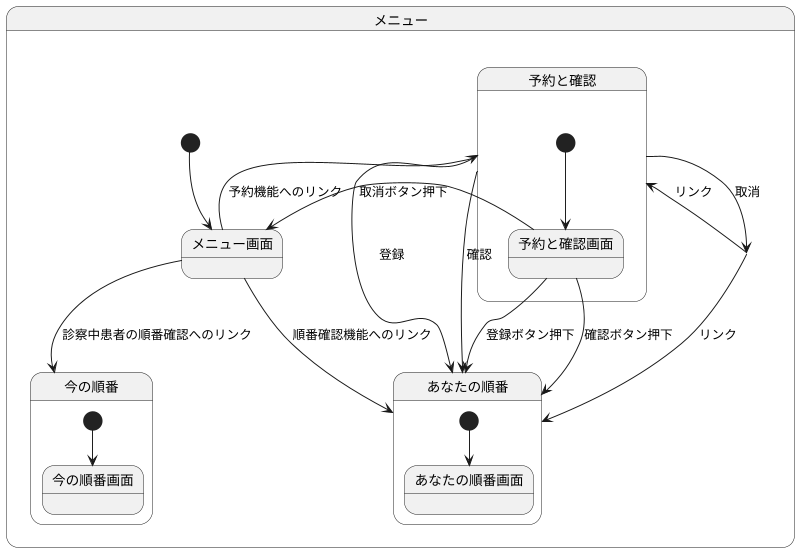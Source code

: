 @startuml 診察予約

scale 800 width

state メニュー {
  [*] --> メニュー画面
  メニュー画面 --> 予約と確認 : 予約機能へのリンク
  メニュー画面 --> あなたの順番 : 順番確認機能へのリンク
  メニュー画面 --> 今の順番 : 診察中患者の順番確認へのリンク
}

state 予約と確認 {
  [*] --> 予約と確認画面
  予約と確認画面 --> あなたの順番 : 登録ボタン押下
  予約と確認画面 --> あなたの順番 : 確認ボタン押下
  予約と確認画面 --> メニュー画面 : 取消ボタン押下
}

state あなたの順番 {
  [*] --> あなたの順番画面
}
state 今の順番 {
  [*] --> 今の順番画面
}

メニュー --> 予約と確認 : リンク
メニュー --> あなたの順番 : リンク
予約と確認 --> あなたの順番 : 登録
予約と確認 --> あなたの順番 : 確認
予約と確認 --> メニュー : 取消

@enduml
